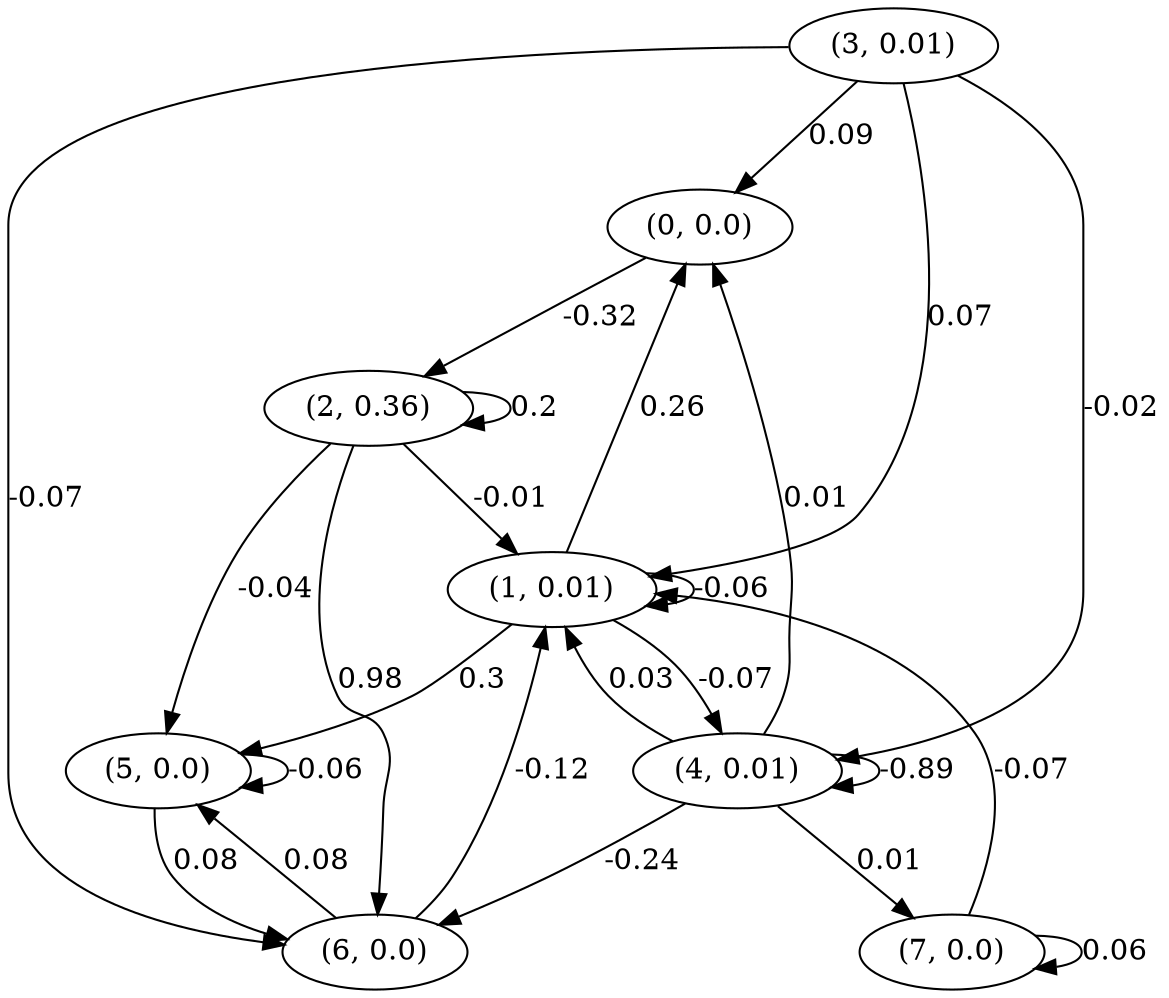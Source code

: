 digraph {
    0 [ label = "(0, 0.0)" ]
    1 [ label = "(1, 0.01)" ]
    2 [ label = "(2, 0.36)" ]
    3 [ label = "(3, 0.01)" ]
    4 [ label = "(4, 0.01)" ]
    5 [ label = "(5, 0.0)" ]
    6 [ label = "(6, 0.0)" ]
    7 [ label = "(7, 0.0)" ]
    1 -> 1 [ label = "-0.06" ]
    2 -> 2 [ label = "0.2" ]
    4 -> 4 [ label = "-0.89" ]
    5 -> 5 [ label = "-0.06" ]
    7 -> 7 [ label = "0.06" ]
    1 -> 0 [ label = "0.26" ]
    3 -> 0 [ label = "0.09" ]
    4 -> 0 [ label = "0.01" ]
    2 -> 1 [ label = "-0.01" ]
    3 -> 1 [ label = "0.07" ]
    4 -> 1 [ label = "0.03" ]
    6 -> 1 [ label = "-0.12" ]
    7 -> 1 [ label = "-0.07" ]
    0 -> 2 [ label = "-0.32" ]
    1 -> 4 [ label = "-0.07" ]
    3 -> 4 [ label = "-0.02" ]
    1 -> 5 [ label = "0.3" ]
    2 -> 5 [ label = "-0.04" ]
    6 -> 5 [ label = "0.08" ]
    2 -> 6 [ label = "0.98" ]
    3 -> 6 [ label = "-0.07" ]
    4 -> 6 [ label = "-0.24" ]
    5 -> 6 [ label = "0.08" ]
    4 -> 7 [ label = "0.01" ]
}

